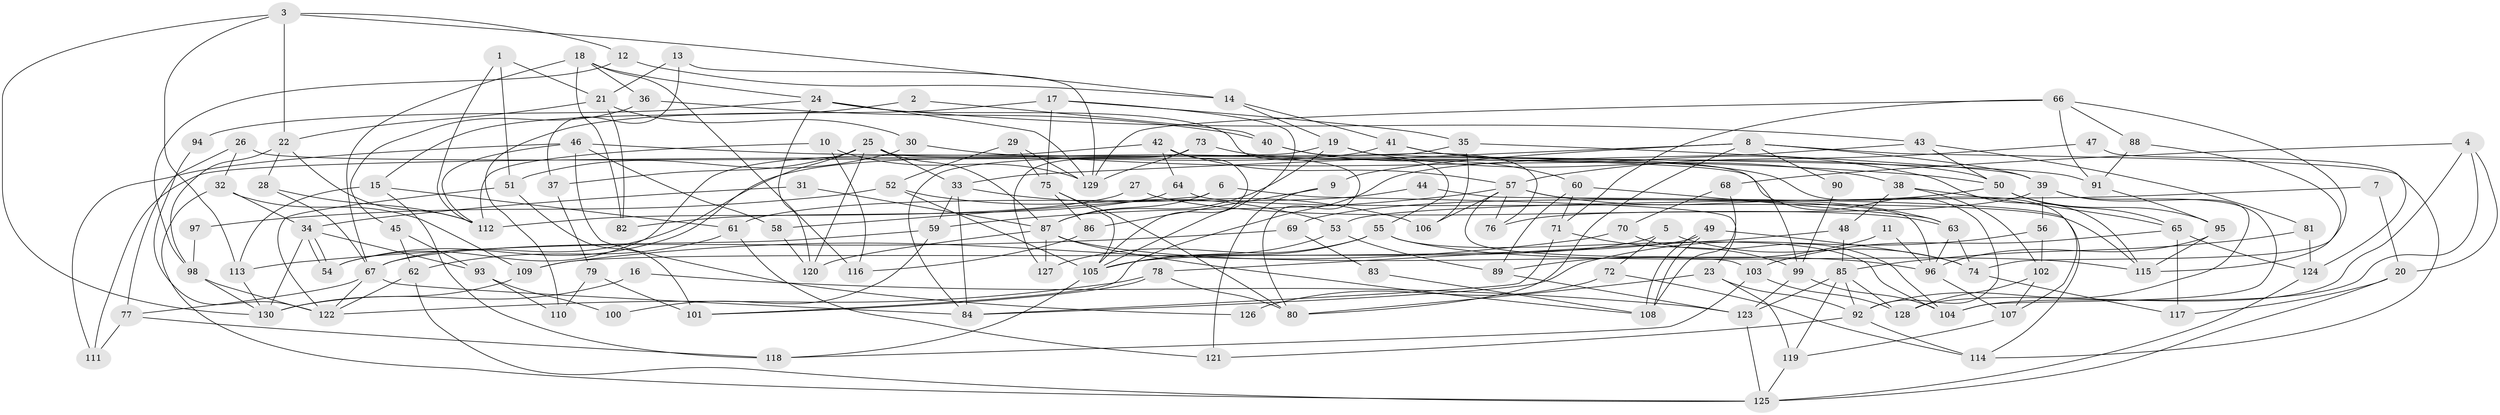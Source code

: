 // Generated by graph-tools (version 1.1) at 2025/11/02/27/25 16:11:17]
// undirected, 130 vertices, 260 edges
graph export_dot {
graph [start="1"]
  node [color=gray90,style=filled];
  1;
  2;
  3;
  4;
  5;
  6;
  7;
  8;
  9;
  10;
  11;
  12;
  13;
  14;
  15;
  16;
  17;
  18;
  19;
  20;
  21;
  22;
  23;
  24;
  25;
  26;
  27;
  28;
  29;
  30;
  31;
  32;
  33;
  34;
  35;
  36;
  37;
  38;
  39;
  40;
  41;
  42;
  43;
  44;
  45;
  46;
  47;
  48;
  49;
  50;
  51;
  52;
  53;
  54;
  55;
  56;
  57;
  58;
  59;
  60;
  61;
  62;
  63;
  64;
  65;
  66;
  67;
  68;
  69;
  70;
  71;
  72;
  73;
  74;
  75;
  76;
  77;
  78;
  79;
  80;
  81;
  82;
  83;
  84;
  85;
  86;
  87;
  88;
  89;
  90;
  91;
  92;
  93;
  94;
  95;
  96;
  97;
  98;
  99;
  100;
  101;
  102;
  103;
  104;
  105;
  106;
  107;
  108;
  109;
  110;
  111;
  112;
  113;
  114;
  115;
  116;
  117;
  118;
  119;
  120;
  121;
  122;
  123;
  124;
  125;
  126;
  127;
  128;
  129;
  130;
  1 -- 112;
  1 -- 21;
  1 -- 51;
  2 -- 15;
  2 -- 40;
  3 -- 130;
  3 -- 14;
  3 -- 12;
  3 -- 22;
  3 -- 113;
  4 -- 104;
  4 -- 128;
  4 -- 20;
  4 -- 68;
  5 -- 105;
  5 -- 74;
  5 -- 72;
  6 -- 23;
  6 -- 87;
  6 -- 58;
  7 -- 53;
  7 -- 20;
  8 -- 9;
  8 -- 80;
  8 -- 33;
  8 -- 39;
  8 -- 90;
  8 -- 114;
  9 -- 121;
  9 -- 86;
  10 -- 112;
  10 -- 129;
  10 -- 116;
  11 -- 96;
  11 -- 89;
  12 -- 98;
  12 -- 14;
  13 -- 129;
  13 -- 21;
  13 -- 37;
  14 -- 19;
  14 -- 41;
  15 -- 118;
  15 -- 113;
  15 -- 61;
  16 -- 123;
  16 -- 130;
  17 -- 105;
  17 -- 75;
  17 -- 35;
  17 -- 110;
  18 -- 24;
  18 -- 67;
  18 -- 36;
  18 -- 82;
  18 -- 116;
  19 -- 38;
  19 -- 99;
  19 -- 87;
  19 -- 111;
  20 -- 125;
  20 -- 117;
  21 -- 30;
  21 -- 22;
  21 -- 82;
  22 -- 112;
  22 -- 28;
  22 -- 98;
  23 -- 119;
  23 -- 92;
  23 -- 80;
  24 -- 55;
  24 -- 129;
  24 -- 43;
  24 -- 94;
  24 -- 120;
  25 -- 120;
  25 -- 33;
  25 -- 37;
  25 -- 67;
  25 -- 80;
  25 -- 87;
  26 -- 32;
  26 -- 77;
  26 -- 92;
  27 -- 63;
  27 -- 112;
  28 -- 67;
  28 -- 112;
  29 -- 75;
  29 -- 52;
  29 -- 129;
  30 -- 50;
  30 -- 51;
  31 -- 34;
  31 -- 87;
  32 -- 34;
  32 -- 109;
  32 -- 125;
  33 -- 84;
  33 -- 59;
  33 -- 106;
  34 -- 54;
  34 -- 54;
  34 -- 130;
  34 -- 93;
  35 -- 106;
  35 -- 39;
  35 -- 84;
  36 -- 45;
  36 -- 40;
  37 -- 79;
  38 -- 102;
  38 -- 48;
  38 -- 65;
  39 -- 56;
  39 -- 76;
  39 -- 92;
  39 -- 104;
  40 -- 76;
  40 -- 60;
  41 -- 50;
  41 -- 54;
  41 -- 115;
  42 -- 54;
  42 -- 57;
  42 -- 64;
  42 -- 105;
  43 -- 50;
  43 -- 81;
  43 -- 101;
  44 -- 61;
  44 -- 114;
  45 -- 93;
  45 -- 62;
  46 -- 58;
  46 -- 111;
  46 -- 91;
  46 -- 112;
  46 -- 126;
  47 -- 57;
  47 -- 124;
  48 -- 85;
  48 -- 78;
  49 -- 108;
  49 -- 108;
  49 -- 74;
  49 -- 109;
  50 -- 95;
  50 -- 65;
  50 -- 69;
  51 -- 122;
  51 -- 101;
  52 -- 105;
  52 -- 53;
  52 -- 97;
  53 -- 105;
  53 -- 89;
  55 -- 115;
  55 -- 127;
  55 -- 104;
  55 -- 105;
  56 -- 84;
  56 -- 102;
  57 -- 96;
  57 -- 59;
  57 -- 63;
  57 -- 76;
  57 -- 103;
  57 -- 106;
  58 -- 120;
  59 -- 67;
  59 -- 100;
  60 -- 63;
  60 -- 71;
  60 -- 89;
  61 -- 62;
  61 -- 121;
  62 -- 125;
  62 -- 122;
  63 -- 96;
  63 -- 74;
  64 -- 82;
  64 -- 115;
  65 -- 124;
  65 -- 103;
  65 -- 117;
  66 -- 91;
  66 -- 74;
  66 -- 71;
  66 -- 88;
  66 -- 129;
  67 -- 84;
  67 -- 77;
  67 -- 122;
  68 -- 108;
  68 -- 70;
  69 -- 113;
  69 -- 83;
  70 -- 104;
  70 -- 109;
  71 -- 84;
  71 -- 99;
  72 -- 114;
  72 -- 126;
  73 -- 129;
  73 -- 107;
  73 -- 127;
  74 -- 117;
  75 -- 105;
  75 -- 80;
  75 -- 86;
  77 -- 118;
  77 -- 111;
  78 -- 101;
  78 -- 80;
  78 -- 122;
  79 -- 101;
  79 -- 110;
  81 -- 85;
  81 -- 124;
  83 -- 108;
  85 -- 128;
  85 -- 92;
  85 -- 119;
  85 -- 123;
  86 -- 116;
  87 -- 96;
  87 -- 108;
  87 -- 120;
  87 -- 127;
  88 -- 115;
  88 -- 91;
  89 -- 123;
  90 -- 99;
  91 -- 95;
  92 -- 114;
  92 -- 121;
  93 -- 110;
  93 -- 100;
  94 -- 122;
  95 -- 115;
  95 -- 96;
  96 -- 107;
  97 -- 98;
  98 -- 122;
  98 -- 130;
  99 -- 104;
  99 -- 123;
  102 -- 107;
  102 -- 128;
  103 -- 118;
  103 -- 128;
  105 -- 118;
  107 -- 119;
  109 -- 130;
  113 -- 130;
  119 -- 125;
  123 -- 125;
  124 -- 125;
}
